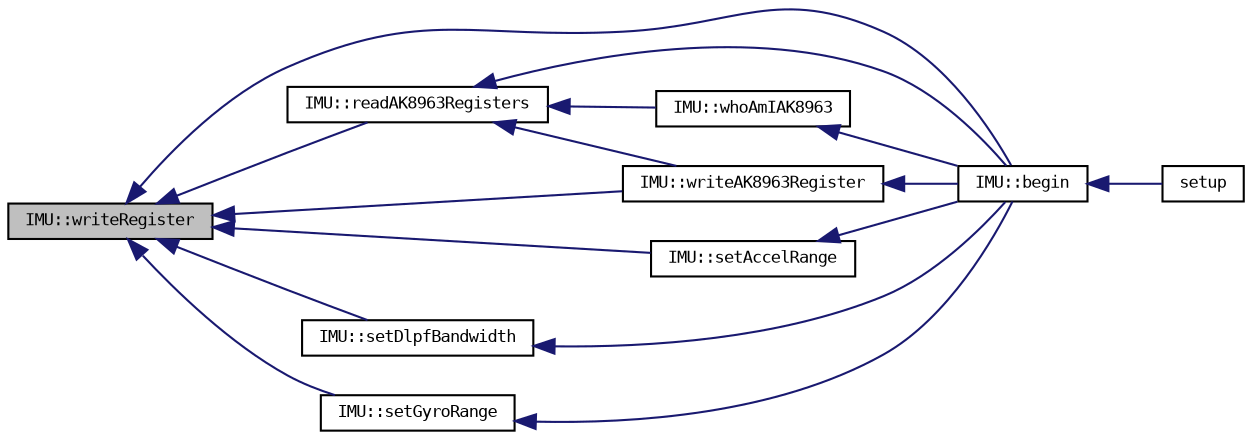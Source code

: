 digraph "IMU::writeRegister"
{
  bgcolor="transparent";
  edge [fontname="DejaVuSansMono",fontsize="8",labelfontname="DejaVuSansMono",labelfontsize="8"];
  node [fontname="DejaVuSansMono",fontsize="8",shape=record];
  rankdir="LR";
  Node89 [label="IMU::writeRegister",height=0.2,width=0.4,color="black", fillcolor="grey75", style="filled", fontcolor="black"];
  Node89 -> Node90 [dir="back",color="midnightblue",fontsize="8",style="solid",fontname="DejaVuSansMono"];
  Node90 [label="IMU::begin",height=0.2,width=0.4,color="black",URL="$classIMU.html#ae0d964d2f8ec122be068c41b84bc18a8"];
  Node90 -> Node91 [dir="back",color="midnightblue",fontsize="8",style="solid",fontname="DejaVuSansMono"];
  Node91 [label="setup",height=0.2,width=0.4,color="black",URL="$example_2main_8cpp.html#a4fc01d736fe50cf5b977f755b675f11d"];
  Node89 -> Node92 [dir="back",color="midnightblue",fontsize="8",style="solid",fontname="DejaVuSansMono"];
  Node92 [label="IMU::readAK8963Registers",height=0.2,width=0.4,color="black",URL="$classIMU.html#a914f8b4262fba70e6d8fd0e584fa7996"];
  Node92 -> Node90 [dir="back",color="midnightblue",fontsize="8",style="solid",fontname="DejaVuSansMono"];
  Node92 -> Node93 [dir="back",color="midnightblue",fontsize="8",style="solid",fontname="DejaVuSansMono"];
  Node93 [label="IMU::whoAmIAK8963",height=0.2,width=0.4,color="black",URL="$classIMU.html#acd2af48f4eb0a0321080332016e3c1f7"];
  Node93 -> Node90 [dir="back",color="midnightblue",fontsize="8",style="solid",fontname="DejaVuSansMono"];
  Node92 -> Node94 [dir="back",color="midnightblue",fontsize="8",style="solid",fontname="DejaVuSansMono"];
  Node94 [label="IMU::writeAK8963Register",height=0.2,width=0.4,color="black",URL="$classIMU.html#af3b90e0b20d4bd55091be99f7aa67737"];
  Node94 -> Node90 [dir="back",color="midnightblue",fontsize="8",style="solid",fontname="DejaVuSansMono"];
  Node89 -> Node95 [dir="back",color="midnightblue",fontsize="8",style="solid",fontname="DejaVuSansMono"];
  Node95 [label="IMU::setAccelRange",height=0.2,width=0.4,color="black",URL="$classIMU.html#a5567bbe0d211f1e6d386eb69ffd960a7"];
  Node95 -> Node90 [dir="back",color="midnightblue",fontsize="8",style="solid",fontname="DejaVuSansMono"];
  Node89 -> Node96 [dir="back",color="midnightblue",fontsize="8",style="solid",fontname="DejaVuSansMono"];
  Node96 [label="IMU::setDlpfBandwidth",height=0.2,width=0.4,color="black",URL="$classIMU.html#a928fa5e2db05bd402a3fa93bd3584527"];
  Node96 -> Node90 [dir="back",color="midnightblue",fontsize="8",style="solid",fontname="DejaVuSansMono"];
  Node89 -> Node97 [dir="back",color="midnightblue",fontsize="8",style="solid",fontname="DejaVuSansMono"];
  Node97 [label="IMU::setGyroRange",height=0.2,width=0.4,color="black",URL="$classIMU.html#a834f21762003f831e5e632cc7974ba75"];
  Node97 -> Node90 [dir="back",color="midnightblue",fontsize="8",style="solid",fontname="DejaVuSansMono"];
  Node89 -> Node94 [dir="back",color="midnightblue",fontsize="8",style="solid",fontname="DejaVuSansMono"];
}
